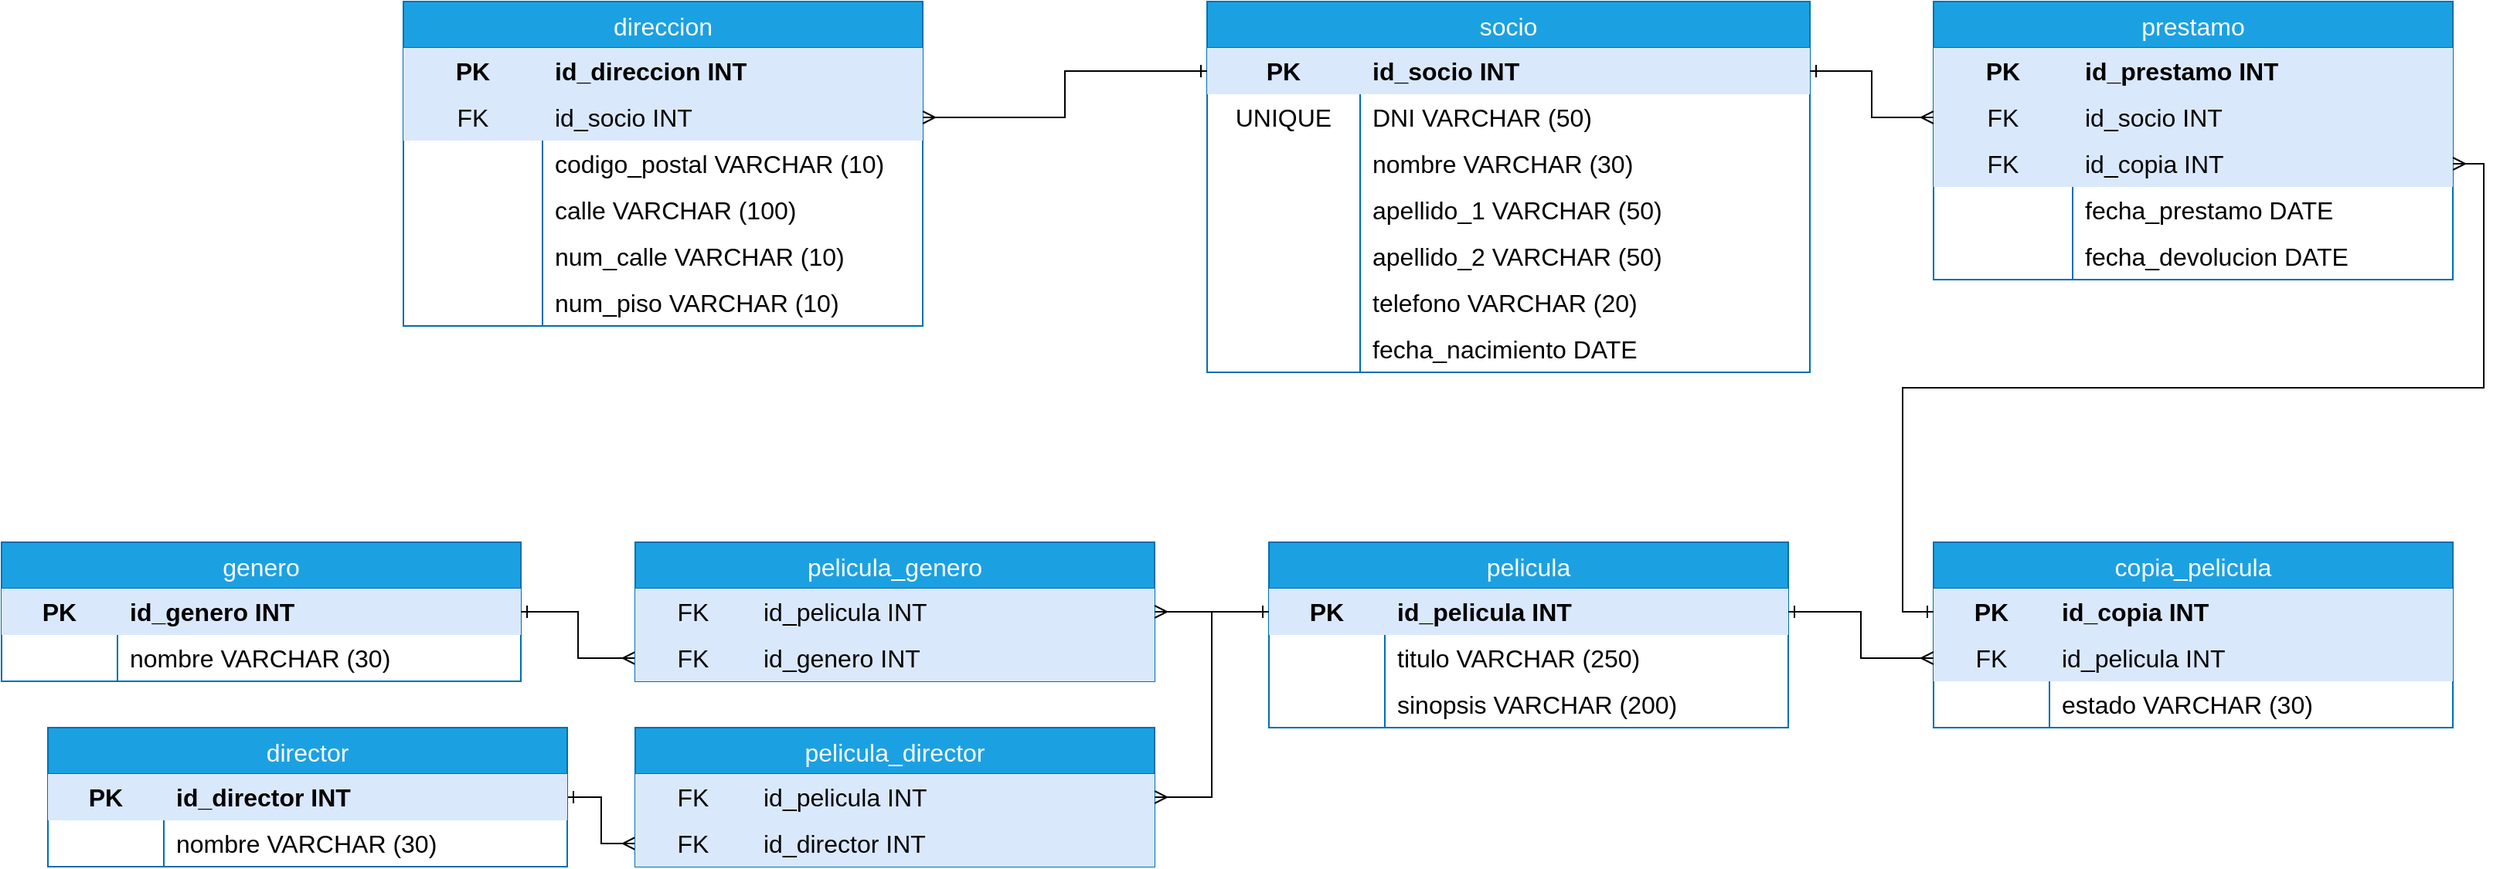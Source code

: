 <?xml version="1.0" encoding="UTF-8"?>
<mxfile version="26.1.0">
  <diagram name="Página-1" id="dIuZuaObSTTHgiIgNhyU">
    <mxGraphModel dx="1461" dy="730" grid="1" gridSize="10" guides="1" tooltips="1" connect="1" arrows="1" fold="1" page="1" pageScale="1" pageWidth="827" pageHeight="1169" math="0" shadow="0">
      <root>
        <mxCell id="0" />
        <mxCell id="1" parent="0" />
        <mxCell id="41wkbsSErG35gDAvKQy0-2" value="socio" style="shape=table;startSize=30;container=1;collapsible=0;childLayout=tableLayout;fixedRows=1;rowLines=0;fontStyle=0;strokeColor=#006EAF;fontSize=16;fillColor=#1ba1e2;fontColor=#ffffff;" parent="1" vertex="1">
          <mxGeometry x="890" y="130" width="390" height="240" as="geometry" />
        </mxCell>
        <mxCell id="41wkbsSErG35gDAvKQy0-3" value="" style="shape=tableRow;horizontal=0;startSize=0;swimlaneHead=0;swimlaneBody=0;top=0;left=0;bottom=0;right=0;collapsible=0;dropTarget=0;fillColor=#dae8fc;points=[[0,0.5],[1,0.5]];portConstraint=eastwest;strokeColor=#6c8ebf;fontSize=16;" parent="41wkbsSErG35gDAvKQy0-2" vertex="1">
          <mxGeometry y="30" width="390" height="30" as="geometry" />
        </mxCell>
        <mxCell id="41wkbsSErG35gDAvKQy0-4" value="PK" style="shape=partialRectangle;html=1;whiteSpace=wrap;connectable=0;fillColor=none;top=0;left=0;bottom=0;right=0;overflow=hidden;pointerEvents=1;strokeColor=inherit;fontSize=16;fontStyle=1" parent="41wkbsSErG35gDAvKQy0-3" vertex="1">
          <mxGeometry width="99" height="30" as="geometry">
            <mxRectangle width="99" height="30" as="alternateBounds" />
          </mxGeometry>
        </mxCell>
        <mxCell id="41wkbsSErG35gDAvKQy0-5" value="id_socio INT" style="shape=partialRectangle;html=1;whiteSpace=wrap;connectable=0;fillColor=none;top=0;left=0;bottom=0;right=0;align=left;spacingLeft=6;overflow=hidden;strokeColor=inherit;fontSize=16;fontStyle=1" parent="41wkbsSErG35gDAvKQy0-3" vertex="1">
          <mxGeometry x="99" width="291" height="30" as="geometry">
            <mxRectangle width="291" height="30" as="alternateBounds" />
          </mxGeometry>
        </mxCell>
        <mxCell id="41wkbsSErG35gDAvKQy0-28" value="" style="shape=tableRow;horizontal=0;startSize=0;swimlaneHead=0;swimlaneBody=0;top=0;left=0;bottom=0;right=0;collapsible=0;dropTarget=0;fillColor=none;points=[[0,0.5],[1,0.5]];portConstraint=eastwest;strokeColor=inherit;fontSize=16;" parent="41wkbsSErG35gDAvKQy0-2" vertex="1">
          <mxGeometry y="60" width="390" height="30" as="geometry" />
        </mxCell>
        <mxCell id="41wkbsSErG35gDAvKQy0-29" value="UNIQUE" style="shape=partialRectangle;html=1;whiteSpace=wrap;connectable=0;fillColor=none;top=0;left=0;bottom=0;right=0;overflow=hidden;strokeColor=inherit;fontSize=16;" parent="41wkbsSErG35gDAvKQy0-28" vertex="1">
          <mxGeometry width="99" height="30" as="geometry">
            <mxRectangle width="99" height="30" as="alternateBounds" />
          </mxGeometry>
        </mxCell>
        <mxCell id="41wkbsSErG35gDAvKQy0-30" value="DNI VARCHAR (50)" style="shape=partialRectangle;html=1;whiteSpace=wrap;connectable=0;fillColor=none;top=0;left=0;bottom=0;right=0;align=left;spacingLeft=6;overflow=hidden;strokeColor=inherit;fontSize=16;" parent="41wkbsSErG35gDAvKQy0-28" vertex="1">
          <mxGeometry x="99" width="291" height="30" as="geometry">
            <mxRectangle width="291" height="30" as="alternateBounds" />
          </mxGeometry>
        </mxCell>
        <mxCell id="41wkbsSErG35gDAvKQy0-6" value="" style="shape=tableRow;horizontal=0;startSize=0;swimlaneHead=0;swimlaneBody=0;top=0;left=0;bottom=0;right=0;collapsible=0;dropTarget=0;fillColor=none;points=[[0,0.5],[1,0.5]];portConstraint=eastwest;strokeColor=inherit;fontSize=16;" parent="41wkbsSErG35gDAvKQy0-2" vertex="1">
          <mxGeometry y="90" width="390" height="30" as="geometry" />
        </mxCell>
        <mxCell id="41wkbsSErG35gDAvKQy0-7" value="" style="shape=partialRectangle;html=1;whiteSpace=wrap;connectable=0;fillColor=none;top=0;left=0;bottom=0;right=0;overflow=hidden;strokeColor=inherit;fontSize=16;" parent="41wkbsSErG35gDAvKQy0-6" vertex="1">
          <mxGeometry width="99" height="30" as="geometry">
            <mxRectangle width="99" height="30" as="alternateBounds" />
          </mxGeometry>
        </mxCell>
        <mxCell id="41wkbsSErG35gDAvKQy0-8" value="nombre&amp;nbsp;&lt;span style=&quot;text-align: center;&quot;&gt;VARCHAR (30)&lt;/span&gt;" style="shape=partialRectangle;html=1;whiteSpace=wrap;connectable=0;fillColor=none;top=0;left=0;bottom=0;right=0;align=left;spacingLeft=6;overflow=hidden;strokeColor=inherit;fontSize=16;" parent="41wkbsSErG35gDAvKQy0-6" vertex="1">
          <mxGeometry x="99" width="291" height="30" as="geometry">
            <mxRectangle width="291" height="30" as="alternateBounds" />
          </mxGeometry>
        </mxCell>
        <mxCell id="41wkbsSErG35gDAvKQy0-9" value="" style="shape=tableRow;horizontal=0;startSize=0;swimlaneHead=0;swimlaneBody=0;top=0;left=0;bottom=0;right=0;collapsible=0;dropTarget=0;fillColor=none;points=[[0,0.5],[1,0.5]];portConstraint=eastwest;strokeColor=inherit;fontSize=16;" parent="41wkbsSErG35gDAvKQy0-2" vertex="1">
          <mxGeometry y="120" width="390" height="30" as="geometry" />
        </mxCell>
        <mxCell id="41wkbsSErG35gDAvKQy0-10" value="" style="shape=partialRectangle;html=1;whiteSpace=wrap;connectable=0;fillColor=none;top=0;left=0;bottom=0;right=0;overflow=hidden;strokeColor=inherit;fontSize=16;" parent="41wkbsSErG35gDAvKQy0-9" vertex="1">
          <mxGeometry width="99" height="30" as="geometry">
            <mxRectangle width="99" height="30" as="alternateBounds" />
          </mxGeometry>
        </mxCell>
        <mxCell id="41wkbsSErG35gDAvKQy0-11" value="apellido_1&amp;nbsp;&lt;span style=&quot;text-align: center;&quot;&gt;VARCHAR (50)&lt;/span&gt;" style="shape=partialRectangle;html=1;whiteSpace=wrap;connectable=0;fillColor=none;top=0;left=0;bottom=0;right=0;align=left;spacingLeft=6;overflow=hidden;strokeColor=inherit;fontSize=16;" parent="41wkbsSErG35gDAvKQy0-9" vertex="1">
          <mxGeometry x="99" width="291" height="30" as="geometry">
            <mxRectangle width="291" height="30" as="alternateBounds" />
          </mxGeometry>
        </mxCell>
        <mxCell id="41wkbsSErG35gDAvKQy0-12" value="" style="shape=tableRow;horizontal=0;startSize=0;swimlaneHead=0;swimlaneBody=0;top=0;left=0;bottom=0;right=0;collapsible=0;dropTarget=0;fillColor=none;points=[[0,0.5],[1,0.5]];portConstraint=eastwest;strokeColor=inherit;fontSize=16;" parent="41wkbsSErG35gDAvKQy0-2" vertex="1">
          <mxGeometry y="150" width="390" height="30" as="geometry" />
        </mxCell>
        <mxCell id="41wkbsSErG35gDAvKQy0-13" value="" style="shape=partialRectangle;html=1;whiteSpace=wrap;connectable=0;fillColor=none;top=0;left=0;bottom=0;right=0;overflow=hidden;strokeColor=inherit;fontSize=16;" parent="41wkbsSErG35gDAvKQy0-12" vertex="1">
          <mxGeometry width="99" height="30" as="geometry">
            <mxRectangle width="99" height="30" as="alternateBounds" />
          </mxGeometry>
        </mxCell>
        <mxCell id="41wkbsSErG35gDAvKQy0-14" value="apellido_2&amp;nbsp;&lt;span style=&quot;text-align: center;&quot;&gt;VARCHAR (50)&lt;/span&gt;" style="shape=partialRectangle;html=1;whiteSpace=wrap;connectable=0;fillColor=none;top=0;left=0;bottom=0;right=0;align=left;spacingLeft=6;overflow=hidden;strokeColor=inherit;fontSize=16;" parent="41wkbsSErG35gDAvKQy0-12" vertex="1">
          <mxGeometry x="99" width="291" height="30" as="geometry">
            <mxRectangle width="291" height="30" as="alternateBounds" />
          </mxGeometry>
        </mxCell>
        <mxCell id="41wkbsSErG35gDAvKQy0-31" value="" style="shape=tableRow;horizontal=0;startSize=0;swimlaneHead=0;swimlaneBody=0;top=0;left=0;bottom=0;right=0;collapsible=0;dropTarget=0;fillColor=none;points=[[0,0.5],[1,0.5]];portConstraint=eastwest;strokeColor=inherit;fontSize=16;" parent="41wkbsSErG35gDAvKQy0-2" vertex="1">
          <mxGeometry y="180" width="390" height="30" as="geometry" />
        </mxCell>
        <mxCell id="41wkbsSErG35gDAvKQy0-32" value="" style="shape=partialRectangle;html=1;whiteSpace=wrap;connectable=0;fillColor=none;top=0;left=0;bottom=0;right=0;overflow=hidden;strokeColor=inherit;fontSize=16;" parent="41wkbsSErG35gDAvKQy0-31" vertex="1">
          <mxGeometry width="99" height="30" as="geometry">
            <mxRectangle width="99" height="30" as="alternateBounds" />
          </mxGeometry>
        </mxCell>
        <mxCell id="41wkbsSErG35gDAvKQy0-33" value="telefono&amp;nbsp;&lt;span style=&quot;text-align: center;&quot;&gt;VARCHAR (20)&lt;/span&gt;" style="shape=partialRectangle;html=1;whiteSpace=wrap;connectable=0;fillColor=none;top=0;left=0;bottom=0;right=0;align=left;spacingLeft=6;overflow=hidden;strokeColor=inherit;fontSize=16;" parent="41wkbsSErG35gDAvKQy0-31" vertex="1">
          <mxGeometry x="99" width="291" height="30" as="geometry">
            <mxRectangle width="291" height="30" as="alternateBounds" />
          </mxGeometry>
        </mxCell>
        <mxCell id="41wkbsSErG35gDAvKQy0-91" value="" style="shape=tableRow;horizontal=0;startSize=0;swimlaneHead=0;swimlaneBody=0;top=0;left=0;bottom=0;right=0;collapsible=0;dropTarget=0;fillColor=none;points=[[0,0.5],[1,0.5]];portConstraint=eastwest;strokeColor=inherit;fontSize=16;" parent="41wkbsSErG35gDAvKQy0-2" vertex="1">
          <mxGeometry y="210" width="390" height="30" as="geometry" />
        </mxCell>
        <mxCell id="41wkbsSErG35gDAvKQy0-92" value="" style="shape=partialRectangle;html=1;whiteSpace=wrap;connectable=0;fillColor=none;top=0;left=0;bottom=0;right=0;overflow=hidden;strokeColor=inherit;fontSize=16;" parent="41wkbsSErG35gDAvKQy0-91" vertex="1">
          <mxGeometry width="99" height="30" as="geometry">
            <mxRectangle width="99" height="30" as="alternateBounds" />
          </mxGeometry>
        </mxCell>
        <mxCell id="41wkbsSErG35gDAvKQy0-93" value="&lt;div style=&quot;text-align: center;&quot;&gt;&lt;span style=&quot;background-color: transparent; color: light-dark(rgb(0, 0, 0), rgb(255, 255, 255));&quot;&gt;fecha_nacimiento DATE&lt;/span&gt;&lt;/div&gt;" style="shape=partialRectangle;html=1;whiteSpace=wrap;connectable=0;fillColor=none;top=0;left=0;bottom=0;right=0;align=left;spacingLeft=6;overflow=hidden;strokeColor=inherit;fontSize=16;" parent="41wkbsSErG35gDAvKQy0-91" vertex="1">
          <mxGeometry x="99" width="291" height="30" as="geometry">
            <mxRectangle width="291" height="30" as="alternateBounds" />
          </mxGeometry>
        </mxCell>
        <mxCell id="41wkbsSErG35gDAvKQy0-34" value="direccion" style="shape=table;startSize=30;container=1;collapsible=0;childLayout=tableLayout;fixedRows=1;rowLines=0;fontStyle=0;strokeColor=#006EAF;fontSize=16;fillColor=#1ba1e2;fontColor=#ffffff;" parent="1" vertex="1">
          <mxGeometry x="370" y="130" width="336" height="210" as="geometry" />
        </mxCell>
        <mxCell id="41wkbsSErG35gDAvKQy0-35" value="" style="shape=tableRow;horizontal=0;startSize=0;swimlaneHead=0;swimlaneBody=0;top=0;left=0;bottom=0;right=0;collapsible=0;dropTarget=0;fillColor=#dae8fc;points=[[0,0.5],[1,0.5]];portConstraint=eastwest;strokeColor=#6c8ebf;fontSize=16;" parent="41wkbsSErG35gDAvKQy0-34" vertex="1">
          <mxGeometry y="30" width="336" height="30" as="geometry" />
        </mxCell>
        <mxCell id="41wkbsSErG35gDAvKQy0-36" value="PK" style="shape=partialRectangle;html=1;whiteSpace=wrap;connectable=0;fillColor=none;top=0;left=0;bottom=0;right=0;overflow=hidden;pointerEvents=1;strokeColor=inherit;fontSize=16;fontStyle=1" parent="41wkbsSErG35gDAvKQy0-35" vertex="1">
          <mxGeometry width="90" height="30" as="geometry">
            <mxRectangle width="90" height="30" as="alternateBounds" />
          </mxGeometry>
        </mxCell>
        <mxCell id="41wkbsSErG35gDAvKQy0-37" value="id_direccion INT" style="shape=partialRectangle;html=1;whiteSpace=wrap;connectable=0;fillColor=none;top=0;left=0;bottom=0;right=0;align=left;spacingLeft=6;overflow=hidden;strokeColor=inherit;fontSize=16;fontStyle=1" parent="41wkbsSErG35gDAvKQy0-35" vertex="1">
          <mxGeometry x="90" width="246" height="30" as="geometry">
            <mxRectangle width="246" height="30" as="alternateBounds" />
          </mxGeometry>
        </mxCell>
        <mxCell id="41wkbsSErG35gDAvKQy0-94" value="" style="shape=tableRow;horizontal=0;startSize=0;swimlaneHead=0;swimlaneBody=0;top=0;left=0;bottom=0;right=0;collapsible=0;dropTarget=0;fillColor=none;points=[[0,0.5],[1,0.5]];portConstraint=eastwest;strokeColor=inherit;fontSize=16;" parent="41wkbsSErG35gDAvKQy0-34" vertex="1">
          <mxGeometry y="60" width="336" height="30" as="geometry" />
        </mxCell>
        <mxCell id="41wkbsSErG35gDAvKQy0-95" value="FK" style="shape=partialRectangle;html=1;whiteSpace=wrap;connectable=0;fillColor=#dae8fc;top=0;left=0;bottom=0;right=0;overflow=hidden;pointerEvents=1;strokeColor=#6c8ebf;fontSize=16;" parent="41wkbsSErG35gDAvKQy0-94" vertex="1">
          <mxGeometry width="90" height="30" as="geometry">
            <mxRectangle width="90" height="30" as="alternateBounds" />
          </mxGeometry>
        </mxCell>
        <mxCell id="41wkbsSErG35gDAvKQy0-96" value="id_socio INT" style="shape=partialRectangle;html=1;whiteSpace=wrap;connectable=0;fillColor=#dae8fc;top=0;left=0;bottom=0;right=0;align=left;spacingLeft=6;overflow=hidden;strokeColor=#6c8ebf;fontSize=16;" parent="41wkbsSErG35gDAvKQy0-94" vertex="1">
          <mxGeometry x="90" width="246" height="30" as="geometry">
            <mxRectangle width="246" height="30" as="alternateBounds" />
          </mxGeometry>
        </mxCell>
        <mxCell id="41wkbsSErG35gDAvKQy0-38" value="" style="shape=tableRow;horizontal=0;startSize=0;swimlaneHead=0;swimlaneBody=0;top=0;left=0;bottom=0;right=0;collapsible=0;dropTarget=0;fillColor=none;points=[[0,0.5],[1,0.5]];portConstraint=eastwest;strokeColor=inherit;fontSize=16;" parent="41wkbsSErG35gDAvKQy0-34" vertex="1">
          <mxGeometry y="90" width="336" height="30" as="geometry" />
        </mxCell>
        <mxCell id="41wkbsSErG35gDAvKQy0-39" value="" style="shape=partialRectangle;html=1;whiteSpace=wrap;connectable=0;fillColor=none;top=0;left=0;bottom=0;right=0;overflow=hidden;strokeColor=inherit;fontSize=16;" parent="41wkbsSErG35gDAvKQy0-38" vertex="1">
          <mxGeometry width="90" height="30" as="geometry">
            <mxRectangle width="90" height="30" as="alternateBounds" />
          </mxGeometry>
        </mxCell>
        <mxCell id="41wkbsSErG35gDAvKQy0-40" value="codigo_postal&amp;nbsp;&lt;span style=&quot;text-align: center;&quot;&gt;VARCHAR (10)&lt;/span&gt;" style="shape=partialRectangle;html=1;whiteSpace=wrap;connectable=0;fillColor=none;top=0;left=0;bottom=0;right=0;align=left;spacingLeft=6;overflow=hidden;strokeColor=inherit;fontSize=16;" parent="41wkbsSErG35gDAvKQy0-38" vertex="1">
          <mxGeometry x="90" width="246" height="30" as="geometry">
            <mxRectangle width="246" height="30" as="alternateBounds" />
          </mxGeometry>
        </mxCell>
        <mxCell id="41wkbsSErG35gDAvKQy0-41" value="" style="shape=tableRow;horizontal=0;startSize=0;swimlaneHead=0;swimlaneBody=0;top=0;left=0;bottom=0;right=0;collapsible=0;dropTarget=0;fillColor=none;points=[[0,0.5],[1,0.5]];portConstraint=eastwest;strokeColor=inherit;fontSize=16;" parent="41wkbsSErG35gDAvKQy0-34" vertex="1">
          <mxGeometry y="120" width="336" height="30" as="geometry" />
        </mxCell>
        <mxCell id="41wkbsSErG35gDAvKQy0-42" value="" style="shape=partialRectangle;html=1;whiteSpace=wrap;connectable=0;fillColor=none;top=0;left=0;bottom=0;right=0;overflow=hidden;strokeColor=inherit;fontSize=16;" parent="41wkbsSErG35gDAvKQy0-41" vertex="1">
          <mxGeometry width="90" height="30" as="geometry">
            <mxRectangle width="90" height="30" as="alternateBounds" />
          </mxGeometry>
        </mxCell>
        <mxCell id="41wkbsSErG35gDAvKQy0-43" value="calle&amp;nbsp;&lt;span style=&quot;text-align: center;&quot;&gt;VARCHAR (100)&lt;/span&gt;" style="shape=partialRectangle;html=1;whiteSpace=wrap;connectable=0;fillColor=none;top=0;left=0;bottom=0;right=0;align=left;spacingLeft=6;overflow=hidden;strokeColor=inherit;fontSize=16;" parent="41wkbsSErG35gDAvKQy0-41" vertex="1">
          <mxGeometry x="90" width="246" height="30" as="geometry">
            <mxRectangle width="246" height="30" as="alternateBounds" />
          </mxGeometry>
        </mxCell>
        <mxCell id="41wkbsSErG35gDAvKQy0-44" value="" style="shape=tableRow;horizontal=0;startSize=0;swimlaneHead=0;swimlaneBody=0;top=0;left=0;bottom=0;right=0;collapsible=0;dropTarget=0;fillColor=none;points=[[0,0.5],[1,0.5]];portConstraint=eastwest;strokeColor=inherit;fontSize=16;" parent="41wkbsSErG35gDAvKQy0-34" vertex="1">
          <mxGeometry y="150" width="336" height="30" as="geometry" />
        </mxCell>
        <mxCell id="41wkbsSErG35gDAvKQy0-45" value="" style="shape=partialRectangle;html=1;whiteSpace=wrap;connectable=0;fillColor=none;top=0;left=0;bottom=0;right=0;overflow=hidden;strokeColor=inherit;fontSize=16;" parent="41wkbsSErG35gDAvKQy0-44" vertex="1">
          <mxGeometry width="90" height="30" as="geometry">
            <mxRectangle width="90" height="30" as="alternateBounds" />
          </mxGeometry>
        </mxCell>
        <mxCell id="41wkbsSErG35gDAvKQy0-46" value="num_calle&amp;nbsp;&lt;span style=&quot;text-align: center;&quot;&gt;VARCHAR (10)&lt;/span&gt;" style="shape=partialRectangle;html=1;whiteSpace=wrap;connectable=0;fillColor=none;top=0;left=0;bottom=0;right=0;align=left;spacingLeft=6;overflow=hidden;strokeColor=inherit;fontSize=16;" parent="41wkbsSErG35gDAvKQy0-44" vertex="1">
          <mxGeometry x="90" width="246" height="30" as="geometry">
            <mxRectangle width="246" height="30" as="alternateBounds" />
          </mxGeometry>
        </mxCell>
        <mxCell id="41wkbsSErG35gDAvKQy0-47" value="" style="shape=tableRow;horizontal=0;startSize=0;swimlaneHead=0;swimlaneBody=0;top=0;left=0;bottom=0;right=0;collapsible=0;dropTarget=0;fillColor=none;points=[[0,0.5],[1,0.5]];portConstraint=eastwest;strokeColor=inherit;fontSize=16;" parent="41wkbsSErG35gDAvKQy0-34" vertex="1">
          <mxGeometry y="180" width="336" height="30" as="geometry" />
        </mxCell>
        <mxCell id="41wkbsSErG35gDAvKQy0-48" value="" style="shape=partialRectangle;html=1;whiteSpace=wrap;connectable=0;fillColor=none;top=0;left=0;bottom=0;right=0;overflow=hidden;strokeColor=inherit;fontSize=16;" parent="41wkbsSErG35gDAvKQy0-47" vertex="1">
          <mxGeometry width="90" height="30" as="geometry">
            <mxRectangle width="90" height="30" as="alternateBounds" />
          </mxGeometry>
        </mxCell>
        <mxCell id="41wkbsSErG35gDAvKQy0-49" value="num_piso&amp;nbsp;&lt;span style=&quot;text-align: center;&quot;&gt;VARCHAR (10)&lt;/span&gt;" style="shape=partialRectangle;html=1;whiteSpace=wrap;connectable=0;fillColor=none;top=0;left=0;bottom=0;right=0;align=left;spacingLeft=6;overflow=hidden;strokeColor=inherit;fontSize=16;" parent="41wkbsSErG35gDAvKQy0-47" vertex="1">
          <mxGeometry x="90" width="246" height="30" as="geometry">
            <mxRectangle width="246" height="30" as="alternateBounds" />
          </mxGeometry>
        </mxCell>
        <mxCell id="41wkbsSErG35gDAvKQy0-53" value="copia_pelicula" style="shape=table;startSize=30;container=1;collapsible=0;childLayout=tableLayout;fixedRows=1;rowLines=0;fontStyle=0;strokeColor=#006EAF;fontSize=16;fillColor=#1ba1e2;fontColor=#ffffff;rounded=0;" parent="1" vertex="1">
          <mxGeometry x="1360" y="480" width="336" height="120" as="geometry" />
        </mxCell>
        <mxCell id="41wkbsSErG35gDAvKQy0-97" value="" style="shape=tableRow;horizontal=0;startSize=0;swimlaneHead=0;swimlaneBody=0;top=0;left=0;bottom=0;right=0;collapsible=0;dropTarget=0;fillColor=#dae8fc;points=[[0,0.5],[1,0.5]];portConstraint=eastwest;strokeColor=#6c8ebf;fontSize=16;fontStyle=1" parent="41wkbsSErG35gDAvKQy0-53" vertex="1">
          <mxGeometry y="30" width="336" height="30" as="geometry" />
        </mxCell>
        <mxCell id="41wkbsSErG35gDAvKQy0-98" value="PK" style="shape=partialRectangle;html=1;whiteSpace=wrap;connectable=0;fillColor=none;top=0;left=0;bottom=0;right=0;overflow=hidden;pointerEvents=1;strokeColor=inherit;fontSize=16;fontStyle=1" parent="41wkbsSErG35gDAvKQy0-97" vertex="1">
          <mxGeometry width="75" height="30" as="geometry">
            <mxRectangle width="75" height="30" as="alternateBounds" />
          </mxGeometry>
        </mxCell>
        <mxCell id="41wkbsSErG35gDAvKQy0-99" value="id_copia INT" style="shape=partialRectangle;html=1;whiteSpace=wrap;connectable=0;fillColor=none;top=0;left=0;bottom=0;right=0;align=left;spacingLeft=6;overflow=hidden;strokeColor=inherit;fontSize=16;fontStyle=1" parent="41wkbsSErG35gDAvKQy0-97" vertex="1">
          <mxGeometry x="75" width="261" height="30" as="geometry">
            <mxRectangle width="261" height="30" as="alternateBounds" />
          </mxGeometry>
        </mxCell>
        <mxCell id="41wkbsSErG35gDAvKQy0-100" value="" style="shape=tableRow;horizontal=0;startSize=0;swimlaneHead=0;swimlaneBody=0;top=0;left=0;bottom=0;right=0;collapsible=0;dropTarget=0;fillColor=#dae8fc;points=[[0,0.5],[1,0.5]];portConstraint=eastwest;strokeColor=#6c8ebf;fontSize=16;" parent="41wkbsSErG35gDAvKQy0-53" vertex="1">
          <mxGeometry y="60" width="336" height="30" as="geometry" />
        </mxCell>
        <mxCell id="41wkbsSErG35gDAvKQy0-101" value="FK" style="shape=partialRectangle;html=1;whiteSpace=wrap;connectable=0;fillColor=none;top=0;left=0;bottom=0;right=0;overflow=hidden;pointerEvents=1;strokeColor=inherit;fontSize=16;" parent="41wkbsSErG35gDAvKQy0-100" vertex="1">
          <mxGeometry width="75" height="30" as="geometry">
            <mxRectangle width="75" height="30" as="alternateBounds" />
          </mxGeometry>
        </mxCell>
        <mxCell id="41wkbsSErG35gDAvKQy0-102" value="id_pelicula INT" style="shape=partialRectangle;html=1;whiteSpace=wrap;connectable=0;fillColor=none;top=0;left=0;bottom=0;right=0;align=left;spacingLeft=6;overflow=hidden;strokeColor=inherit;fontSize=16;" parent="41wkbsSErG35gDAvKQy0-100" vertex="1">
          <mxGeometry x="75" width="261" height="30" as="geometry">
            <mxRectangle width="261" height="30" as="alternateBounds" />
          </mxGeometry>
        </mxCell>
        <mxCell id="41wkbsSErG35gDAvKQy0-54" value="" style="shape=tableRow;horizontal=0;startSize=0;swimlaneHead=0;swimlaneBody=0;top=0;left=0;bottom=0;right=0;collapsible=0;dropTarget=0;fillColor=none;points=[[0,0.5],[1,0.5]];portConstraint=eastwest;strokeColor=inherit;fontSize=16;" parent="41wkbsSErG35gDAvKQy0-53" vertex="1">
          <mxGeometry y="90" width="336" height="30" as="geometry" />
        </mxCell>
        <mxCell id="41wkbsSErG35gDAvKQy0-55" value="" style="shape=partialRectangle;html=1;whiteSpace=wrap;connectable=0;fillColor=none;top=0;left=0;bottom=0;right=0;overflow=hidden;pointerEvents=1;strokeColor=inherit;fontSize=16;" parent="41wkbsSErG35gDAvKQy0-54" vertex="1">
          <mxGeometry width="75" height="30" as="geometry">
            <mxRectangle width="75" height="30" as="alternateBounds" />
          </mxGeometry>
        </mxCell>
        <mxCell id="41wkbsSErG35gDAvKQy0-56" value="estado VARCHAR (30)" style="shape=partialRectangle;html=1;whiteSpace=wrap;connectable=0;fillColor=none;top=0;left=0;bottom=0;right=0;align=left;spacingLeft=6;overflow=hidden;strokeColor=inherit;fontSize=16;" parent="41wkbsSErG35gDAvKQy0-54" vertex="1">
          <mxGeometry x="75" width="261" height="30" as="geometry">
            <mxRectangle width="261" height="30" as="alternateBounds" />
          </mxGeometry>
        </mxCell>
        <mxCell id="41wkbsSErG35gDAvKQy0-72" value="pelicula" style="shape=table;startSize=30;container=1;collapsible=0;childLayout=tableLayout;fixedRows=1;rowLines=0;fontStyle=0;strokeColor=#006EAF;fontSize=16;fillColor=#1ba1e2;fontColor=#ffffff;" parent="1" vertex="1">
          <mxGeometry x="930" y="480" width="336" height="120" as="geometry" />
        </mxCell>
        <mxCell id="41wkbsSErG35gDAvKQy0-73" value="" style="shape=tableRow;horizontal=0;startSize=0;swimlaneHead=0;swimlaneBody=0;top=0;left=0;bottom=0;right=0;collapsible=0;dropTarget=0;fillColor=#dae8fc;points=[[0,0.5],[1,0.5]];portConstraint=eastwest;strokeColor=#6c8ebf;fontSize=16;" parent="41wkbsSErG35gDAvKQy0-72" vertex="1">
          <mxGeometry y="30" width="336" height="30" as="geometry" />
        </mxCell>
        <mxCell id="41wkbsSErG35gDAvKQy0-74" value="PK" style="shape=partialRectangle;html=1;whiteSpace=wrap;connectable=0;fillColor=none;top=0;left=0;bottom=0;right=0;overflow=hidden;pointerEvents=1;strokeColor=inherit;fontSize=16;fontStyle=1" parent="41wkbsSErG35gDAvKQy0-73" vertex="1">
          <mxGeometry width="75" height="30" as="geometry">
            <mxRectangle width="75" height="30" as="alternateBounds" />
          </mxGeometry>
        </mxCell>
        <mxCell id="41wkbsSErG35gDAvKQy0-75" value="id_pelicula INT" style="shape=partialRectangle;html=1;whiteSpace=wrap;connectable=0;fillColor=none;top=0;left=0;bottom=0;right=0;align=left;spacingLeft=6;overflow=hidden;strokeColor=inherit;fontSize=16;fontStyle=1" parent="41wkbsSErG35gDAvKQy0-73" vertex="1">
          <mxGeometry x="75" width="261" height="30" as="geometry">
            <mxRectangle width="261" height="30" as="alternateBounds" />
          </mxGeometry>
        </mxCell>
        <mxCell id="41wkbsSErG35gDAvKQy0-76" value="" style="shape=tableRow;horizontal=0;startSize=0;swimlaneHead=0;swimlaneBody=0;top=0;left=0;bottom=0;right=0;collapsible=0;dropTarget=0;fillColor=none;points=[[0,0.5],[1,0.5]];portConstraint=eastwest;strokeColor=inherit;fontSize=16;" parent="41wkbsSErG35gDAvKQy0-72" vertex="1">
          <mxGeometry y="60" width="336" height="30" as="geometry" />
        </mxCell>
        <mxCell id="41wkbsSErG35gDAvKQy0-77" value="" style="shape=partialRectangle;html=1;whiteSpace=wrap;connectable=0;fillColor=none;top=0;left=0;bottom=0;right=0;overflow=hidden;strokeColor=inherit;fontSize=16;" parent="41wkbsSErG35gDAvKQy0-76" vertex="1">
          <mxGeometry width="75" height="30" as="geometry">
            <mxRectangle width="75" height="30" as="alternateBounds" />
          </mxGeometry>
        </mxCell>
        <mxCell id="41wkbsSErG35gDAvKQy0-78" value="titulo&amp;nbsp;&lt;span style=&quot;text-align: center;&quot;&gt;VARCHAR (250)&lt;/span&gt;" style="shape=partialRectangle;html=1;whiteSpace=wrap;connectable=0;fillColor=none;top=0;left=0;bottom=0;right=0;align=left;spacingLeft=6;overflow=hidden;strokeColor=inherit;fontSize=16;" parent="41wkbsSErG35gDAvKQy0-76" vertex="1">
          <mxGeometry x="75" width="261" height="30" as="geometry">
            <mxRectangle width="261" height="30" as="alternateBounds" />
          </mxGeometry>
        </mxCell>
        <mxCell id="41wkbsSErG35gDAvKQy0-85" value="" style="shape=tableRow;horizontal=0;startSize=0;swimlaneHead=0;swimlaneBody=0;top=0;left=0;bottom=0;right=0;collapsible=0;dropTarget=0;fillColor=none;points=[[0,0.5],[1,0.5]];portConstraint=eastwest;strokeColor=inherit;fontSize=16;" parent="41wkbsSErG35gDAvKQy0-72" vertex="1">
          <mxGeometry y="90" width="336" height="30" as="geometry" />
        </mxCell>
        <mxCell id="41wkbsSErG35gDAvKQy0-86" value="" style="shape=partialRectangle;html=1;whiteSpace=wrap;connectable=0;fillColor=none;top=0;left=0;bottom=0;right=0;overflow=hidden;strokeColor=inherit;fontSize=16;" parent="41wkbsSErG35gDAvKQy0-85" vertex="1">
          <mxGeometry width="75" height="30" as="geometry">
            <mxRectangle width="75" height="30" as="alternateBounds" />
          </mxGeometry>
        </mxCell>
        <mxCell id="41wkbsSErG35gDAvKQy0-87" value="sinopsis&amp;nbsp;&lt;span style=&quot;text-align: center;&quot;&gt;VARCHAR (200)&lt;/span&gt;" style="shape=partialRectangle;html=1;whiteSpace=wrap;connectable=0;fillColor=none;top=0;left=0;bottom=0;right=0;align=left;spacingLeft=6;overflow=hidden;strokeColor=inherit;fontSize=16;" parent="41wkbsSErG35gDAvKQy0-85" vertex="1">
          <mxGeometry x="75" width="261" height="30" as="geometry">
            <mxRectangle width="261" height="30" as="alternateBounds" />
          </mxGeometry>
        </mxCell>
        <mxCell id="41wkbsSErG35gDAvKQy0-109" value="prestamo" style="shape=table;startSize=30;container=1;collapsible=0;childLayout=tableLayout;fixedRows=1;rowLines=0;fontStyle=0;strokeColor=#006EAF;fontSize=16;fillColor=#1ba1e2;fontColor=#ffffff;" parent="1" vertex="1">
          <mxGeometry x="1360" y="130" width="336" height="180" as="geometry" />
        </mxCell>
        <mxCell id="41wkbsSErG35gDAvKQy0-110" value="" style="shape=tableRow;horizontal=0;startSize=0;swimlaneHead=0;swimlaneBody=0;top=0;left=0;bottom=0;right=0;collapsible=0;dropTarget=0;fillColor=#dae8fc;points=[[0,0.5],[1,0.5]];portConstraint=eastwest;strokeColor=#6c8ebf;fontSize=16;" parent="41wkbsSErG35gDAvKQy0-109" vertex="1">
          <mxGeometry y="30" width="336" height="30" as="geometry" />
        </mxCell>
        <mxCell id="41wkbsSErG35gDAvKQy0-111" value="PK" style="shape=partialRectangle;html=1;whiteSpace=wrap;connectable=0;fillColor=none;top=0;left=0;bottom=0;right=0;overflow=hidden;pointerEvents=1;strokeColor=inherit;fontSize=16;fontStyle=1" parent="41wkbsSErG35gDAvKQy0-110" vertex="1">
          <mxGeometry width="90" height="30" as="geometry">
            <mxRectangle width="90" height="30" as="alternateBounds" />
          </mxGeometry>
        </mxCell>
        <mxCell id="41wkbsSErG35gDAvKQy0-112" value="id_prestamo INT" style="shape=partialRectangle;html=1;whiteSpace=wrap;connectable=0;fillColor=none;top=0;left=0;bottom=0;right=0;align=left;spacingLeft=6;overflow=hidden;strokeColor=inherit;fontSize=16;fontStyle=1" parent="41wkbsSErG35gDAvKQy0-110" vertex="1">
          <mxGeometry x="90" width="246" height="30" as="geometry">
            <mxRectangle width="246" height="30" as="alternateBounds" />
          </mxGeometry>
        </mxCell>
        <mxCell id="41wkbsSErG35gDAvKQy0-131" value="" style="shape=tableRow;horizontal=0;startSize=0;swimlaneHead=0;swimlaneBody=0;top=0;left=0;bottom=0;right=0;collapsible=0;dropTarget=0;fillColor=none;points=[[0,0.5],[1,0.5]];portConstraint=eastwest;strokeColor=inherit;fontSize=16;" parent="41wkbsSErG35gDAvKQy0-109" vertex="1">
          <mxGeometry y="60" width="336" height="30" as="geometry" />
        </mxCell>
        <mxCell id="41wkbsSErG35gDAvKQy0-132" value="FK" style="shape=partialRectangle;html=1;whiteSpace=wrap;connectable=0;fillColor=#dae8fc;top=0;left=0;bottom=0;right=0;overflow=hidden;pointerEvents=1;strokeColor=#6c8ebf;fontSize=16;" parent="41wkbsSErG35gDAvKQy0-131" vertex="1">
          <mxGeometry width="90" height="30" as="geometry">
            <mxRectangle width="90" height="30" as="alternateBounds" />
          </mxGeometry>
        </mxCell>
        <mxCell id="41wkbsSErG35gDAvKQy0-133" value="id_socio INT" style="shape=partialRectangle;html=1;whiteSpace=wrap;connectable=0;fillColor=#dae8fc;top=0;left=0;bottom=0;right=0;align=left;spacingLeft=6;overflow=hidden;strokeColor=#6c8ebf;fontSize=16;" parent="41wkbsSErG35gDAvKQy0-131" vertex="1">
          <mxGeometry x="90" width="246" height="30" as="geometry">
            <mxRectangle width="246" height="30" as="alternateBounds" />
          </mxGeometry>
        </mxCell>
        <mxCell id="41wkbsSErG35gDAvKQy0-113" value="" style="shape=tableRow;horizontal=0;startSize=0;swimlaneHead=0;swimlaneBody=0;top=0;left=0;bottom=0;right=0;collapsible=0;dropTarget=0;fillColor=none;points=[[0,0.5],[1,0.5]];portConstraint=eastwest;strokeColor=inherit;fontSize=16;" parent="41wkbsSErG35gDAvKQy0-109" vertex="1">
          <mxGeometry y="90" width="336" height="30" as="geometry" />
        </mxCell>
        <mxCell id="41wkbsSErG35gDAvKQy0-114" value="FK" style="shape=partialRectangle;html=1;whiteSpace=wrap;connectable=0;fillColor=#dae8fc;top=0;left=0;bottom=0;right=0;overflow=hidden;pointerEvents=1;strokeColor=#6c8ebf;fontSize=16;" parent="41wkbsSErG35gDAvKQy0-113" vertex="1">
          <mxGeometry width="90" height="30" as="geometry">
            <mxRectangle width="90" height="30" as="alternateBounds" />
          </mxGeometry>
        </mxCell>
        <mxCell id="41wkbsSErG35gDAvKQy0-115" value="id_copia INT" style="shape=partialRectangle;html=1;whiteSpace=wrap;connectable=0;fillColor=#dae8fc;top=0;left=0;bottom=0;right=0;align=left;spacingLeft=6;overflow=hidden;strokeColor=#6c8ebf;fontSize=16;" parent="41wkbsSErG35gDAvKQy0-113" vertex="1">
          <mxGeometry x="90" width="246" height="30" as="geometry">
            <mxRectangle width="246" height="30" as="alternateBounds" />
          </mxGeometry>
        </mxCell>
        <mxCell id="41wkbsSErG35gDAvKQy0-116" value="" style="shape=tableRow;horizontal=0;startSize=0;swimlaneHead=0;swimlaneBody=0;top=0;left=0;bottom=0;right=0;collapsible=0;dropTarget=0;fillColor=none;points=[[0,0.5],[1,0.5]];portConstraint=eastwest;strokeColor=inherit;fontSize=16;" parent="41wkbsSErG35gDAvKQy0-109" vertex="1">
          <mxGeometry y="120" width="336" height="30" as="geometry" />
        </mxCell>
        <mxCell id="41wkbsSErG35gDAvKQy0-117" value="" style="shape=partialRectangle;html=1;whiteSpace=wrap;connectable=0;fillColor=none;top=0;left=0;bottom=0;right=0;overflow=hidden;strokeColor=inherit;fontSize=16;" parent="41wkbsSErG35gDAvKQy0-116" vertex="1">
          <mxGeometry width="90" height="30" as="geometry">
            <mxRectangle width="90" height="30" as="alternateBounds" />
          </mxGeometry>
        </mxCell>
        <mxCell id="41wkbsSErG35gDAvKQy0-118" value="fecha_prestamo DATE" style="shape=partialRectangle;html=1;whiteSpace=wrap;connectable=0;fillColor=none;top=0;left=0;bottom=0;right=0;align=left;spacingLeft=6;overflow=hidden;strokeColor=inherit;fontSize=16;" parent="41wkbsSErG35gDAvKQy0-116" vertex="1">
          <mxGeometry x="90" width="246" height="30" as="geometry">
            <mxRectangle width="246" height="30" as="alternateBounds" />
          </mxGeometry>
        </mxCell>
        <mxCell id="41wkbsSErG35gDAvKQy0-119" value="" style="shape=tableRow;horizontal=0;startSize=0;swimlaneHead=0;swimlaneBody=0;top=0;left=0;bottom=0;right=0;collapsible=0;dropTarget=0;fillColor=none;points=[[0,0.5],[1,0.5]];portConstraint=eastwest;strokeColor=inherit;fontSize=16;" parent="41wkbsSErG35gDAvKQy0-109" vertex="1">
          <mxGeometry y="150" width="336" height="30" as="geometry" />
        </mxCell>
        <mxCell id="41wkbsSErG35gDAvKQy0-120" value="" style="shape=partialRectangle;html=1;whiteSpace=wrap;connectable=0;fillColor=none;top=0;left=0;bottom=0;right=0;overflow=hidden;strokeColor=inherit;fontSize=16;" parent="41wkbsSErG35gDAvKQy0-119" vertex="1">
          <mxGeometry width="90" height="30" as="geometry">
            <mxRectangle width="90" height="30" as="alternateBounds" />
          </mxGeometry>
        </mxCell>
        <mxCell id="41wkbsSErG35gDAvKQy0-121" value="fecha_devolucion DATE" style="shape=partialRectangle;html=1;whiteSpace=wrap;connectable=0;fillColor=none;top=0;left=0;bottom=0;right=0;align=left;spacingLeft=6;overflow=hidden;strokeColor=inherit;fontSize=16;" parent="41wkbsSErG35gDAvKQy0-119" vertex="1">
          <mxGeometry x="90" width="246" height="30" as="geometry">
            <mxRectangle width="246" height="30" as="alternateBounds" />
          </mxGeometry>
        </mxCell>
        <mxCell id="41wkbsSErG35gDAvKQy0-135" style="edgeStyle=orthogonalEdgeStyle;rounded=0;orthogonalLoop=1;jettySize=auto;html=1;endArrow=ERmany;endFill=0;startArrow=ERone;startFill=0;" parent="1" source="41wkbsSErG35gDAvKQy0-73" target="41wkbsSErG35gDAvKQy0-100" edge="1">
          <mxGeometry relative="1" as="geometry" />
        </mxCell>
        <mxCell id="41wkbsSErG35gDAvKQy0-136" style="edgeStyle=orthogonalEdgeStyle;rounded=0;orthogonalLoop=1;jettySize=auto;html=1;startArrow=ERone;startFill=0;endArrow=ERmany;endFill=0;" parent="1" source="41wkbsSErG35gDAvKQy0-3" target="41wkbsSErG35gDAvKQy0-94" edge="1">
          <mxGeometry relative="1" as="geometry" />
        </mxCell>
        <mxCell id="41wkbsSErG35gDAvKQy0-137" style="edgeStyle=orthogonalEdgeStyle;rounded=0;orthogonalLoop=1;jettySize=auto;html=1;endArrow=ERmany;endFill=0;startArrow=ERone;startFill=0;" parent="1" source="41wkbsSErG35gDAvKQy0-3" target="41wkbsSErG35gDAvKQy0-131" edge="1">
          <mxGeometry relative="1" as="geometry" />
        </mxCell>
        <mxCell id="41wkbsSErG35gDAvKQy0-138" style="edgeStyle=orthogonalEdgeStyle;rounded=0;orthogonalLoop=1;jettySize=auto;html=1;endArrow=ERmany;endFill=0;startArrow=ERone;startFill=0;" parent="1" source="41wkbsSErG35gDAvKQy0-97" target="41wkbsSErG35gDAvKQy0-113" edge="1">
          <mxGeometry relative="1" as="geometry" />
        </mxCell>
        <mxCell id="vSfRHaeAFw4mVhc5WoYF-1" value="genero" style="shape=table;startSize=30;container=1;collapsible=0;childLayout=tableLayout;fixedRows=1;rowLines=0;fontStyle=0;strokeColor=#006EAF;fontSize=16;fillColor=#1ba1e2;fontColor=#ffffff;rounded=0;" vertex="1" parent="1">
          <mxGeometry x="110" y="480" width="336" height="90" as="geometry" />
        </mxCell>
        <mxCell id="vSfRHaeAFw4mVhc5WoYF-2" value="" style="shape=tableRow;horizontal=0;startSize=0;swimlaneHead=0;swimlaneBody=0;top=0;left=0;bottom=0;right=0;collapsible=0;dropTarget=0;fillColor=#dae8fc;points=[[0,0.5],[1,0.5]];portConstraint=eastwest;strokeColor=#6c8ebf;fontSize=16;fontStyle=1" vertex="1" parent="vSfRHaeAFw4mVhc5WoYF-1">
          <mxGeometry y="30" width="336" height="30" as="geometry" />
        </mxCell>
        <mxCell id="vSfRHaeAFw4mVhc5WoYF-3" value="PK" style="shape=partialRectangle;html=1;whiteSpace=wrap;connectable=0;fillColor=none;top=0;left=0;bottom=0;right=0;overflow=hidden;pointerEvents=1;strokeColor=inherit;fontSize=16;fontStyle=1" vertex="1" parent="vSfRHaeAFw4mVhc5WoYF-2">
          <mxGeometry width="75" height="30" as="geometry">
            <mxRectangle width="75" height="30" as="alternateBounds" />
          </mxGeometry>
        </mxCell>
        <mxCell id="vSfRHaeAFw4mVhc5WoYF-4" value="id_genero INT" style="shape=partialRectangle;html=1;whiteSpace=wrap;connectable=0;fillColor=none;top=0;left=0;bottom=0;right=0;align=left;spacingLeft=6;overflow=hidden;strokeColor=inherit;fontSize=16;fontStyle=1" vertex="1" parent="vSfRHaeAFw4mVhc5WoYF-2">
          <mxGeometry x="75" width="261" height="30" as="geometry">
            <mxRectangle width="261" height="30" as="alternateBounds" />
          </mxGeometry>
        </mxCell>
        <mxCell id="vSfRHaeAFw4mVhc5WoYF-8" value="" style="shape=tableRow;horizontal=0;startSize=0;swimlaneHead=0;swimlaneBody=0;top=0;left=0;bottom=0;right=0;collapsible=0;dropTarget=0;fillColor=none;points=[[0,0.5],[1,0.5]];portConstraint=eastwest;strokeColor=inherit;fontSize=16;" vertex="1" parent="vSfRHaeAFw4mVhc5WoYF-1">
          <mxGeometry y="60" width="336" height="30" as="geometry" />
        </mxCell>
        <mxCell id="vSfRHaeAFw4mVhc5WoYF-9" value="" style="shape=partialRectangle;html=1;whiteSpace=wrap;connectable=0;fillColor=none;top=0;left=0;bottom=0;right=0;overflow=hidden;pointerEvents=1;strokeColor=inherit;fontSize=16;" vertex="1" parent="vSfRHaeAFw4mVhc5WoYF-8">
          <mxGeometry width="75" height="30" as="geometry">
            <mxRectangle width="75" height="30" as="alternateBounds" />
          </mxGeometry>
        </mxCell>
        <mxCell id="vSfRHaeAFw4mVhc5WoYF-10" value="nombre VARCHAR (30)" style="shape=partialRectangle;html=1;whiteSpace=wrap;connectable=0;fillColor=none;top=0;left=0;bottom=0;right=0;align=left;spacingLeft=6;overflow=hidden;strokeColor=inherit;fontSize=16;" vertex="1" parent="vSfRHaeAFw4mVhc5WoYF-8">
          <mxGeometry x="75" width="261" height="30" as="geometry">
            <mxRectangle width="261" height="30" as="alternateBounds" />
          </mxGeometry>
        </mxCell>
        <mxCell id="vSfRHaeAFw4mVhc5WoYF-28" style="edgeStyle=orthogonalEdgeStyle;rounded=0;orthogonalLoop=1;jettySize=auto;html=1;endArrow=ERmany;endFill=0;startArrow=ERone;startFill=0;" edge="1" parent="1" source="vSfRHaeAFw4mVhc5WoYF-12" target="vSfRHaeAFw4mVhc5WoYF-58">
          <mxGeometry relative="1" as="geometry">
            <mxPoint x="2230" y="550" as="targetPoint" />
          </mxGeometry>
        </mxCell>
        <mxCell id="vSfRHaeAFw4mVhc5WoYF-11" value="director" style="shape=table;startSize=30;container=1;collapsible=0;childLayout=tableLayout;fixedRows=1;rowLines=0;fontStyle=0;strokeColor=#006EAF;fontSize=16;fillColor=#1ba1e2;fontColor=#ffffff;rounded=0;" vertex="1" parent="1">
          <mxGeometry x="140" y="600" width="336" height="90" as="geometry" />
        </mxCell>
        <mxCell id="vSfRHaeAFw4mVhc5WoYF-12" value="" style="shape=tableRow;horizontal=0;startSize=0;swimlaneHead=0;swimlaneBody=0;top=0;left=0;bottom=0;right=0;collapsible=0;dropTarget=0;fillColor=#dae8fc;points=[[0,0.5],[1,0.5]];portConstraint=eastwest;strokeColor=#6c8ebf;fontSize=16;fontStyle=1" vertex="1" parent="vSfRHaeAFw4mVhc5WoYF-11">
          <mxGeometry y="30" width="336" height="30" as="geometry" />
        </mxCell>
        <mxCell id="vSfRHaeAFw4mVhc5WoYF-13" value="PK" style="shape=partialRectangle;html=1;whiteSpace=wrap;connectable=0;fillColor=none;top=0;left=0;bottom=0;right=0;overflow=hidden;pointerEvents=1;strokeColor=inherit;fontSize=16;fontStyle=1" vertex="1" parent="vSfRHaeAFw4mVhc5WoYF-12">
          <mxGeometry width="75" height="30" as="geometry">
            <mxRectangle width="75" height="30" as="alternateBounds" />
          </mxGeometry>
        </mxCell>
        <mxCell id="vSfRHaeAFw4mVhc5WoYF-14" value="id_director INT" style="shape=partialRectangle;html=1;whiteSpace=wrap;connectable=0;fillColor=none;top=0;left=0;bottom=0;right=0;align=left;spacingLeft=6;overflow=hidden;strokeColor=inherit;fontSize=16;fontStyle=1" vertex="1" parent="vSfRHaeAFw4mVhc5WoYF-12">
          <mxGeometry x="75" width="261" height="30" as="geometry">
            <mxRectangle width="261" height="30" as="alternateBounds" />
          </mxGeometry>
        </mxCell>
        <mxCell id="vSfRHaeAFw4mVhc5WoYF-18" value="" style="shape=tableRow;horizontal=0;startSize=0;swimlaneHead=0;swimlaneBody=0;top=0;left=0;bottom=0;right=0;collapsible=0;dropTarget=0;fillColor=none;points=[[0,0.5],[1,0.5]];portConstraint=eastwest;strokeColor=inherit;fontSize=16;" vertex="1" parent="vSfRHaeAFw4mVhc5WoYF-11">
          <mxGeometry y="60" width="336" height="30" as="geometry" />
        </mxCell>
        <mxCell id="vSfRHaeAFw4mVhc5WoYF-19" value="" style="shape=partialRectangle;html=1;whiteSpace=wrap;connectable=0;fillColor=none;top=0;left=0;bottom=0;right=0;overflow=hidden;pointerEvents=1;strokeColor=inherit;fontSize=16;" vertex="1" parent="vSfRHaeAFw4mVhc5WoYF-18">
          <mxGeometry width="75" height="30" as="geometry">
            <mxRectangle width="75" height="30" as="alternateBounds" />
          </mxGeometry>
        </mxCell>
        <mxCell id="vSfRHaeAFw4mVhc5WoYF-20" value="nombre VARCHAR (30)" style="shape=partialRectangle;html=1;whiteSpace=wrap;connectable=0;fillColor=none;top=0;left=0;bottom=0;right=0;align=left;spacingLeft=6;overflow=hidden;strokeColor=inherit;fontSize=16;" vertex="1" parent="vSfRHaeAFw4mVhc5WoYF-18">
          <mxGeometry x="75" width="261" height="30" as="geometry">
            <mxRectangle width="261" height="30" as="alternateBounds" />
          </mxGeometry>
        </mxCell>
        <mxCell id="vSfRHaeAFw4mVhc5WoYF-27" style="edgeStyle=orthogonalEdgeStyle;rounded=0;orthogonalLoop=1;jettySize=auto;html=1;startArrow=ERone;startFill=0;endArrow=ERmany;endFill=0;" edge="1" parent="1" source="vSfRHaeAFw4mVhc5WoYF-2" target="vSfRHaeAFw4mVhc5WoYF-52">
          <mxGeometry relative="1" as="geometry">
            <mxPoint x="2170" y="390" as="targetPoint" />
          </mxGeometry>
        </mxCell>
        <mxCell id="vSfRHaeAFw4mVhc5WoYF-29" value="pelicula_genero" style="shape=table;startSize=30;container=1;collapsible=0;childLayout=tableLayout;fixedRows=1;rowLines=0;fontStyle=0;strokeColor=#006EAF;fontSize=16;fillColor=#1ba1e2;fontColor=#ffffff;rounded=0;" vertex="1" parent="1">
          <mxGeometry x="520" y="480" width="336" height="90" as="geometry" />
        </mxCell>
        <mxCell id="vSfRHaeAFw4mVhc5WoYF-49" value="" style="shape=tableRow;horizontal=0;startSize=0;swimlaneHead=0;swimlaneBody=0;top=0;left=0;bottom=0;right=0;collapsible=0;dropTarget=0;fillColor=#dae8fc;points=[[0,0.5],[1,0.5]];portConstraint=eastwest;strokeColor=#6c8ebf;fontSize=16;fontStyle=1" vertex="1" parent="vSfRHaeAFw4mVhc5WoYF-29">
          <mxGeometry y="30" width="336" height="30" as="geometry" />
        </mxCell>
        <mxCell id="vSfRHaeAFw4mVhc5WoYF-50" value="FK" style="shape=partialRectangle;html=1;whiteSpace=wrap;connectable=0;fillColor=none;top=0;left=0;bottom=0;right=0;overflow=hidden;pointerEvents=1;strokeColor=inherit;fontSize=16;fontStyle=0" vertex="1" parent="vSfRHaeAFw4mVhc5WoYF-49">
          <mxGeometry width="75" height="30" as="geometry">
            <mxRectangle width="75" height="30" as="alternateBounds" />
          </mxGeometry>
        </mxCell>
        <mxCell id="vSfRHaeAFw4mVhc5WoYF-51" value="id_pelicula INT" style="shape=partialRectangle;html=1;whiteSpace=wrap;connectable=0;fillColor=none;top=0;left=0;bottom=0;right=0;align=left;spacingLeft=6;overflow=hidden;strokeColor=inherit;fontSize=16;fontStyle=0" vertex="1" parent="vSfRHaeAFw4mVhc5WoYF-49">
          <mxGeometry x="75" width="261" height="30" as="geometry">
            <mxRectangle width="261" height="30" as="alternateBounds" />
          </mxGeometry>
        </mxCell>
        <mxCell id="vSfRHaeAFw4mVhc5WoYF-52" value="" style="shape=tableRow;horizontal=0;startSize=0;swimlaneHead=0;swimlaneBody=0;top=0;left=0;bottom=0;right=0;collapsible=0;dropTarget=0;fillColor=#dae8fc;points=[[0,0.5],[1,0.5]];portConstraint=eastwest;strokeColor=#6c8ebf;fontSize=16;fontStyle=1" vertex="1" parent="vSfRHaeAFw4mVhc5WoYF-29">
          <mxGeometry y="60" width="336" height="30" as="geometry" />
        </mxCell>
        <mxCell id="vSfRHaeAFw4mVhc5WoYF-53" value="FK" style="shape=partialRectangle;html=1;whiteSpace=wrap;connectable=0;fillColor=none;top=0;left=0;bottom=0;right=0;overflow=hidden;pointerEvents=1;strokeColor=inherit;fontSize=16;fontStyle=0" vertex="1" parent="vSfRHaeAFw4mVhc5WoYF-52">
          <mxGeometry width="75" height="30" as="geometry">
            <mxRectangle width="75" height="30" as="alternateBounds" />
          </mxGeometry>
        </mxCell>
        <mxCell id="vSfRHaeAFw4mVhc5WoYF-54" value="id_genero INT" style="shape=partialRectangle;html=1;whiteSpace=wrap;connectable=0;fillColor=none;top=0;left=0;bottom=0;right=0;align=left;spacingLeft=6;overflow=hidden;strokeColor=inherit;fontSize=16;fontStyle=0" vertex="1" parent="vSfRHaeAFw4mVhc5WoYF-52">
          <mxGeometry x="75" width="261" height="30" as="geometry">
            <mxRectangle width="261" height="30" as="alternateBounds" />
          </mxGeometry>
        </mxCell>
        <mxCell id="vSfRHaeAFw4mVhc5WoYF-36" value="pelicula_director" style="shape=table;startSize=30;container=1;collapsible=0;childLayout=tableLayout;fixedRows=1;rowLines=0;fontStyle=0;strokeColor=#006EAF;fontSize=16;fillColor=#1ba1e2;fontColor=#ffffff;rounded=0;" vertex="1" parent="1">
          <mxGeometry x="520" y="600" width="336" height="90" as="geometry" />
        </mxCell>
        <mxCell id="vSfRHaeAFw4mVhc5WoYF-55" value="" style="shape=tableRow;horizontal=0;startSize=0;swimlaneHead=0;swimlaneBody=0;top=0;left=0;bottom=0;right=0;collapsible=0;dropTarget=0;fillColor=#dae8fc;points=[[0,0.5],[1,0.5]];portConstraint=eastwest;strokeColor=#6c8ebf;fontSize=16;fontStyle=1" vertex="1" parent="vSfRHaeAFw4mVhc5WoYF-36">
          <mxGeometry y="30" width="336" height="30" as="geometry" />
        </mxCell>
        <mxCell id="vSfRHaeAFw4mVhc5WoYF-56" value="FK" style="shape=partialRectangle;html=1;whiteSpace=wrap;connectable=0;fillColor=none;top=0;left=0;bottom=0;right=0;overflow=hidden;pointerEvents=1;strokeColor=inherit;fontSize=16;fontStyle=0" vertex="1" parent="vSfRHaeAFw4mVhc5WoYF-55">
          <mxGeometry width="75" height="30" as="geometry">
            <mxRectangle width="75" height="30" as="alternateBounds" />
          </mxGeometry>
        </mxCell>
        <mxCell id="vSfRHaeAFw4mVhc5WoYF-57" value="id_pelicula INT" style="shape=partialRectangle;html=1;whiteSpace=wrap;connectable=0;fillColor=none;top=0;left=0;bottom=0;right=0;align=left;spacingLeft=6;overflow=hidden;strokeColor=inherit;fontSize=16;fontStyle=0" vertex="1" parent="vSfRHaeAFw4mVhc5WoYF-55">
          <mxGeometry x="75" width="261" height="30" as="geometry">
            <mxRectangle width="261" height="30" as="alternateBounds" />
          </mxGeometry>
        </mxCell>
        <mxCell id="vSfRHaeAFw4mVhc5WoYF-58" value="" style="shape=tableRow;horizontal=0;startSize=0;swimlaneHead=0;swimlaneBody=0;top=0;left=0;bottom=0;right=0;collapsible=0;dropTarget=0;fillColor=#dae8fc;points=[[0,0.5],[1,0.5]];portConstraint=eastwest;strokeColor=#6c8ebf;fontSize=16;fontStyle=1" vertex="1" parent="vSfRHaeAFw4mVhc5WoYF-36">
          <mxGeometry y="60" width="336" height="30" as="geometry" />
        </mxCell>
        <mxCell id="vSfRHaeAFw4mVhc5WoYF-59" value="FK" style="shape=partialRectangle;html=1;whiteSpace=wrap;connectable=0;fillColor=none;top=0;left=0;bottom=0;right=0;overflow=hidden;pointerEvents=1;strokeColor=inherit;fontSize=16;fontStyle=0" vertex="1" parent="vSfRHaeAFw4mVhc5WoYF-58">
          <mxGeometry width="75" height="30" as="geometry">
            <mxRectangle width="75" height="30" as="alternateBounds" />
          </mxGeometry>
        </mxCell>
        <mxCell id="vSfRHaeAFw4mVhc5WoYF-60" value="id_director INT" style="shape=partialRectangle;html=1;whiteSpace=wrap;connectable=0;fillColor=none;top=0;left=0;bottom=0;right=0;align=left;spacingLeft=6;overflow=hidden;strokeColor=inherit;fontSize=16;fontStyle=0" vertex="1" parent="vSfRHaeAFw4mVhc5WoYF-58">
          <mxGeometry x="75" width="261" height="30" as="geometry">
            <mxRectangle width="261" height="30" as="alternateBounds" />
          </mxGeometry>
        </mxCell>
        <mxCell id="vSfRHaeAFw4mVhc5WoYF-61" style="edgeStyle=orthogonalEdgeStyle;rounded=0;orthogonalLoop=1;jettySize=auto;html=1;startArrow=ERone;startFill=0;endArrow=ERmany;endFill=0;" edge="1" parent="1" source="41wkbsSErG35gDAvKQy0-73" target="vSfRHaeAFw4mVhc5WoYF-49">
          <mxGeometry relative="1" as="geometry">
            <mxPoint x="2504" y="340" as="sourcePoint" />
            <mxPoint x="2370" y="490" as="targetPoint" />
          </mxGeometry>
        </mxCell>
        <mxCell id="vSfRHaeAFw4mVhc5WoYF-62" style="edgeStyle=orthogonalEdgeStyle;rounded=0;orthogonalLoop=1;jettySize=auto;html=1;startArrow=ERone;startFill=0;endArrow=ERmany;endFill=0;" edge="1" parent="1" source="41wkbsSErG35gDAvKQy0-73" target="vSfRHaeAFw4mVhc5WoYF-55">
          <mxGeometry relative="1" as="geometry">
            <mxPoint x="2370" y="680" as="sourcePoint" />
            <mxPoint x="2260" y="690" as="targetPoint" />
          </mxGeometry>
        </mxCell>
      </root>
    </mxGraphModel>
  </diagram>
</mxfile>
